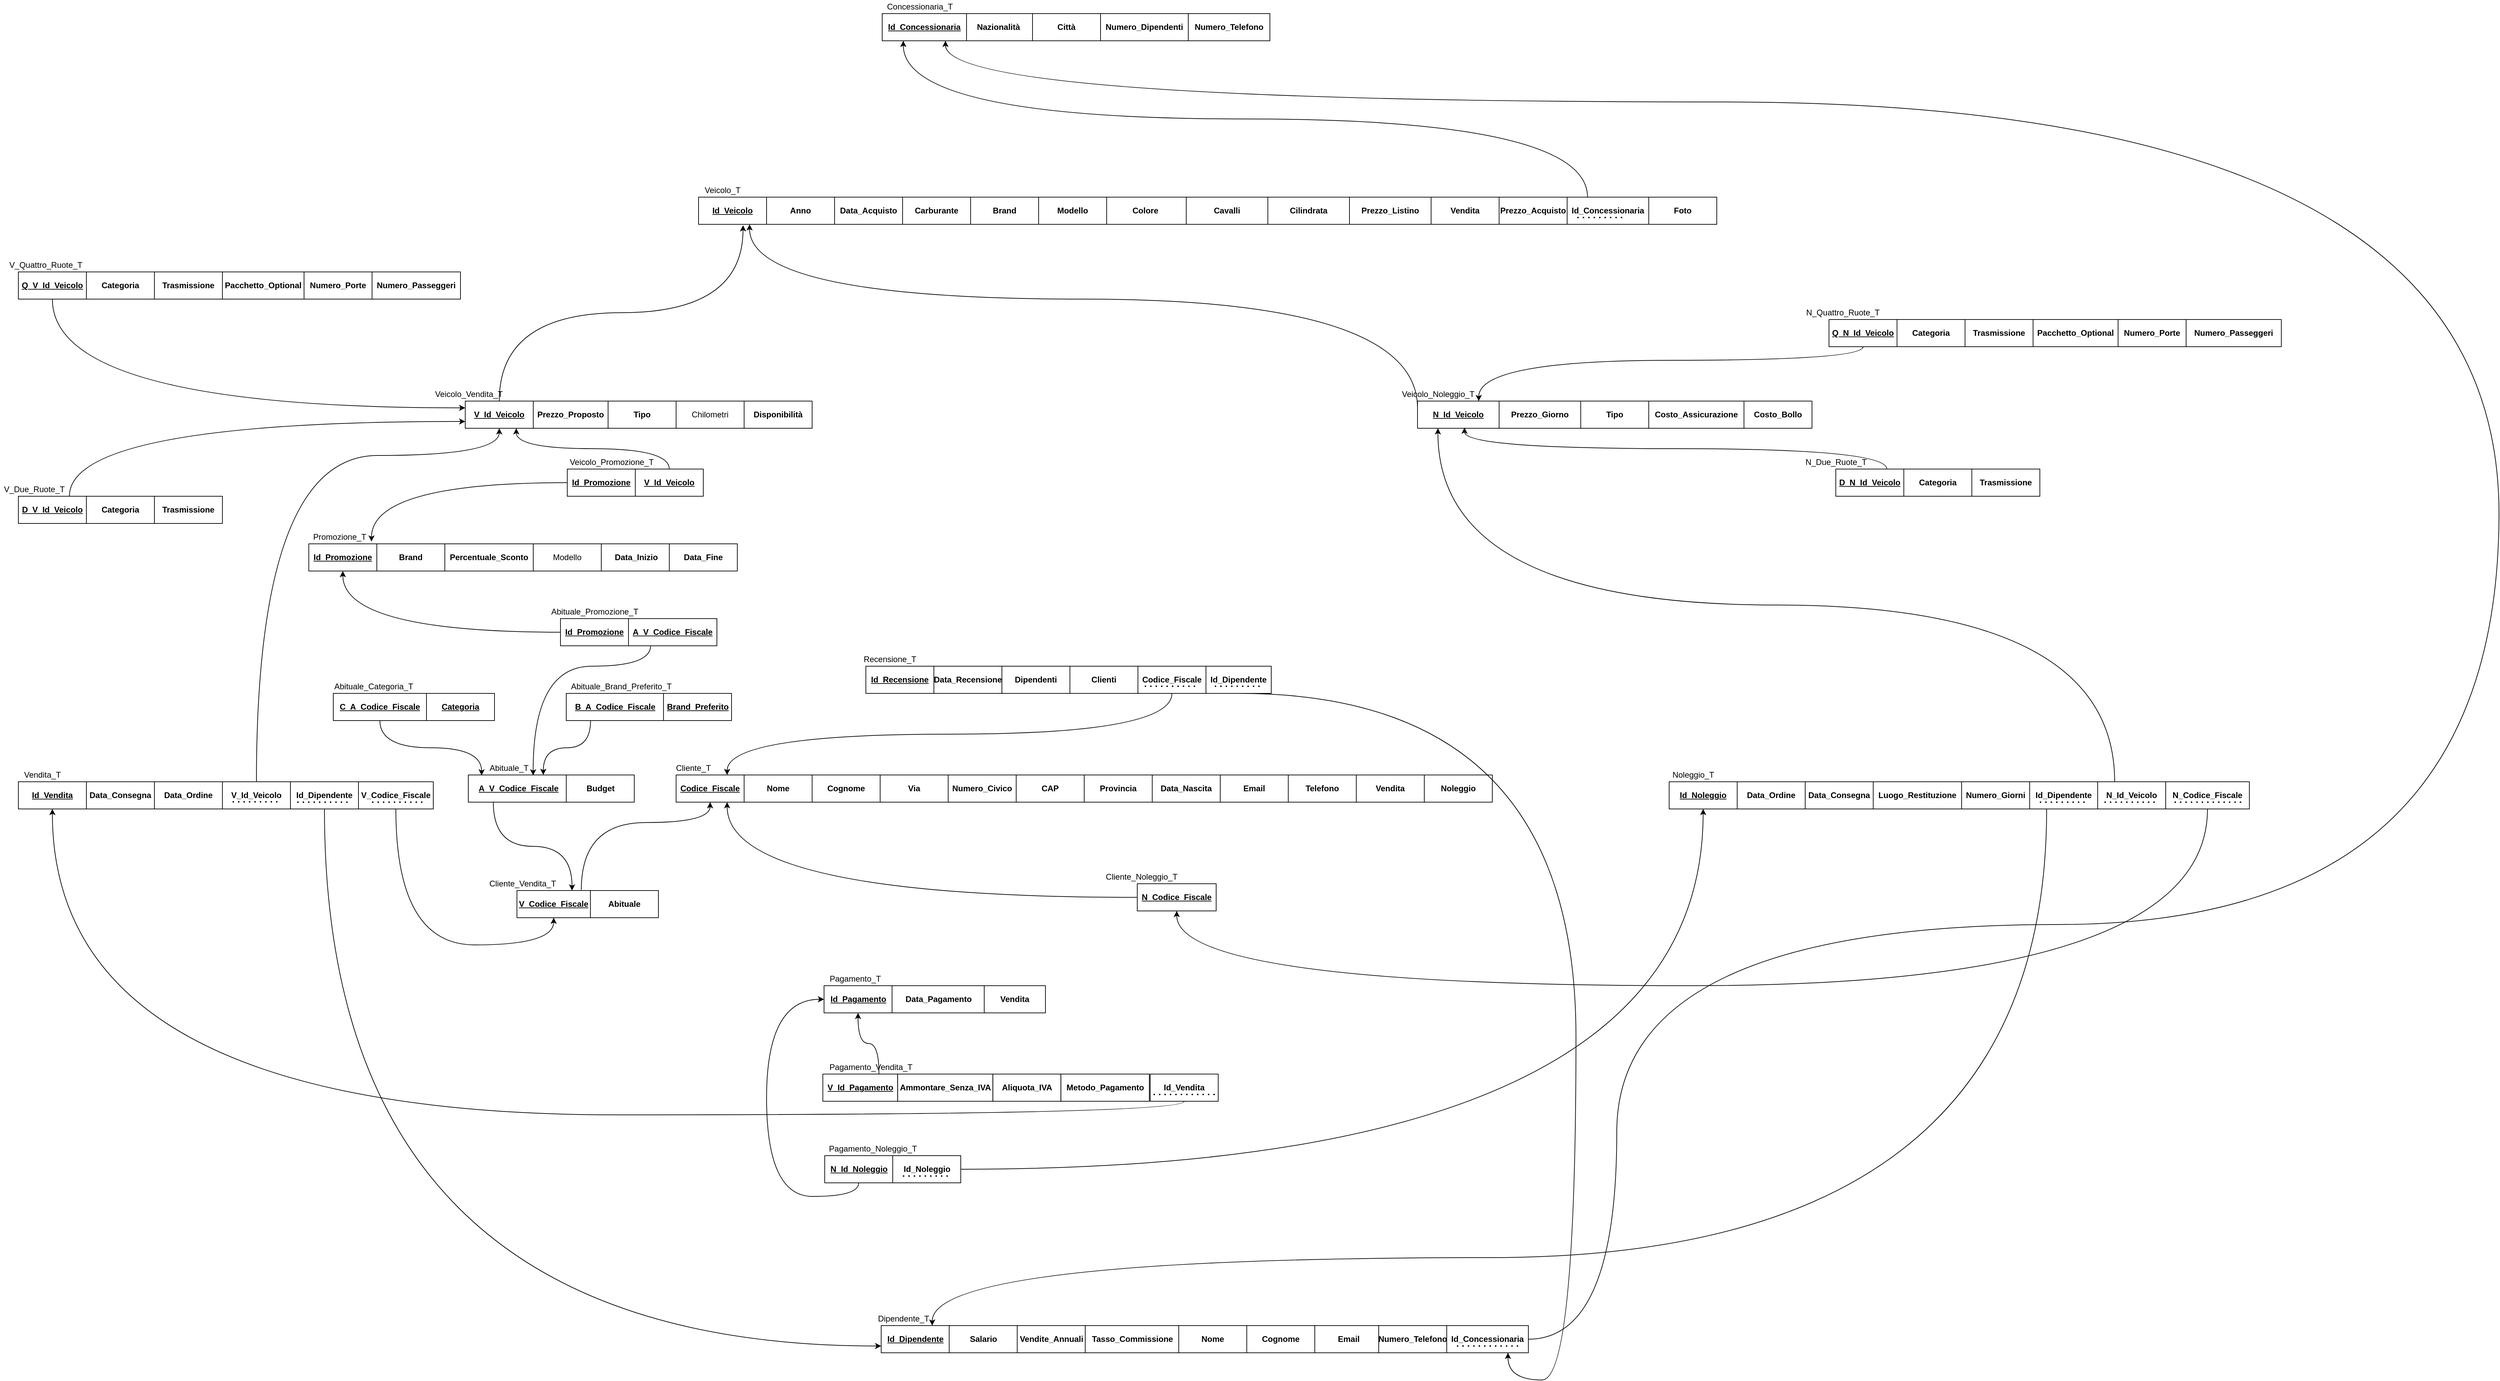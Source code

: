 <mxfile version="16.5.1" type="device"><diagram id="Tmqc__9aLM7T9RwvwDuP" name="Pagina-1"><mxGraphModel dx="9411" dy="6240" grid="1" gridSize="10" guides="1" tooltips="1" connect="1" arrows="1" fold="1" page="1" pageScale="1" pageWidth="4681" pageHeight="3300" math="0" shadow="0"><root><mxCell id="0"/><mxCell id="1" parent="0"/><mxCell id="Zdf712x1cFQbzkQcntb5-1" value="&lt;b&gt;&lt;u&gt;Id_Veicolo&lt;/u&gt;&lt;/b&gt;" style="whiteSpace=wrap;html=1;align=center;" parent="1" vertex="1"><mxGeometry x="-3053" y="-2460" width="100" height="40" as="geometry"/></mxCell><mxCell id="Zdf712x1cFQbzkQcntb5-3" value="&lt;b&gt;Anno&lt;/b&gt;" style="whiteSpace=wrap;html=1;align=center;" parent="1" vertex="1"><mxGeometry x="-2953" y="-2460" width="100" height="40" as="geometry"/></mxCell><mxCell id="Zdf712x1cFQbzkQcntb5-4" value="&lt;b&gt;Data_Acquisto&lt;/b&gt;" style="whiteSpace=wrap;html=1;align=center;" parent="1" vertex="1"><mxGeometry x="-2853" y="-2460" width="100" height="40" as="geometry"/></mxCell><mxCell id="Zdf712x1cFQbzkQcntb5-5" value="&lt;b&gt;Carburante&lt;/b&gt;" style="whiteSpace=wrap;html=1;align=center;" parent="1" vertex="1"><mxGeometry x="-2753" y="-2460" width="100" height="40" as="geometry"/></mxCell><mxCell id="Zdf712x1cFQbzkQcntb5-118" style="edgeStyle=orthogonalEdgeStyle;curved=1;rounded=0;orthogonalLoop=1;jettySize=auto;html=1;exitX=0.5;exitY=0;exitDx=0;exitDy=0;entryX=0.654;entryY=1.035;entryDx=0;entryDy=0;entryPerimeter=0;" parent="1" source="Zdf712x1cFQbzkQcntb5-6" target="Zdf712x1cFQbzkQcntb5-1" edge="1"><mxGeometry relative="1" as="geometry"/></mxCell><mxCell id="Zdf712x1cFQbzkQcntb5-6" value="&lt;b&gt;&lt;u&gt;V_Id_Veicolo&lt;/u&gt;&lt;/b&gt;" style="whiteSpace=wrap;html=1;align=center;" parent="1" vertex="1"><mxGeometry x="-3396" y="-2160" width="100" height="40" as="geometry"/></mxCell><mxCell id="Zdf712x1cFQbzkQcntb5-7" value="Chilometri" style="whiteSpace=wrap;html=1;align=center;" parent="1" vertex="1"><mxGeometry x="-3086" y="-2160" width="100" height="40" as="geometry"/></mxCell><mxCell id="Zdf712x1cFQbzkQcntb5-9" value="&lt;b&gt;Prezzo_Proposto&lt;/b&gt;" style="whiteSpace=wrap;html=1;align=center;" parent="1" vertex="1"><mxGeometry x="-3296" y="-2160" width="110" height="40" as="geometry"/></mxCell><mxCell id="Zdf712x1cFQbzkQcntb5-11" value="Veicolo_T" style="text;html=1;align=center;verticalAlign=middle;resizable=0;points=[];autosize=1;strokeColor=none;fillColor=none;" parent="1" vertex="1"><mxGeometry x="-3053" y="-2480" width="70" height="20" as="geometry"/></mxCell><mxCell id="Zdf712x1cFQbzkQcntb5-15" value="&lt;b&gt;Brand&lt;/b&gt;" style="rounded=0;whiteSpace=wrap;html=1;" parent="1" vertex="1"><mxGeometry x="-2653" y="-2460" width="100" height="40" as="geometry"/></mxCell><mxCell id="Zdf712x1cFQbzkQcntb5-16" value="&lt;b&gt;Colore&lt;/b&gt;" style="rounded=0;whiteSpace=wrap;html=1;" parent="1" vertex="1"><mxGeometry x="-2456" y="-2460" width="120" height="40" as="geometry"/></mxCell><mxCell id="Zdf712x1cFQbzkQcntb5-17" value="&lt;b&gt;Cavalli&lt;/b&gt;" style="rounded=0;whiteSpace=wrap;html=1;" parent="1" vertex="1"><mxGeometry x="-2336" y="-2460" width="120" height="40" as="geometry"/></mxCell><mxCell id="Zdf712x1cFQbzkQcntb5-18" value="&lt;b&gt;Cilindrata&lt;/b&gt;" style="rounded=0;whiteSpace=wrap;html=1;" parent="1" vertex="1"><mxGeometry x="-2216" y="-2460" width="120" height="40" as="geometry"/></mxCell><mxCell id="Zdf712x1cFQbzkQcntb5-19" value="&lt;b&gt;Prezzo_Listino&lt;/b&gt;" style="rounded=0;whiteSpace=wrap;html=1;" parent="1" vertex="1"><mxGeometry x="-2096" y="-2460" width="120" height="40" as="geometry"/></mxCell><mxCell id="Zdf712x1cFQbzkQcntb5-20" value="&lt;b&gt;Vendita&lt;/b&gt;" style="whiteSpace=wrap;html=1;align=center;" parent="1" vertex="1"><mxGeometry x="-1976" y="-2460" width="100" height="40" as="geometry"/></mxCell><mxCell id="Zdf712x1cFQbzkQcntb5-22" value="Veicolo_Vendita_T" style="text;html=1;align=center;verticalAlign=middle;resizable=0;points=[];autosize=1;strokeColor=none;fillColor=none;" parent="1" vertex="1"><mxGeometry x="-3446" y="-2180" width="110" height="20" as="geometry"/></mxCell><mxCell id="Zdf712x1cFQbzkQcntb5-23" value="&lt;b&gt;Tipo&lt;/b&gt;" style="whiteSpace=wrap;html=1;align=center;" parent="1" vertex="1"><mxGeometry x="-3186" y="-2160" width="100" height="40" as="geometry"/></mxCell><mxCell id="Zdf712x1cFQbzkQcntb5-132" style="edgeStyle=orthogonalEdgeStyle;curved=1;rounded=0;orthogonalLoop=1;jettySize=auto;html=1;exitX=0.5;exitY=1;exitDx=0;exitDy=0;entryX=0;entryY=0.25;entryDx=0;entryDy=0;" parent="1" source="Zdf712x1cFQbzkQcntb5-24" target="Zdf712x1cFQbzkQcntb5-6" edge="1"><mxGeometry relative="1" as="geometry"/></mxCell><mxCell id="Zdf712x1cFQbzkQcntb5-24" value="&lt;u&gt;&lt;b&gt;Q_V_Id_Veicolo&lt;/b&gt;&lt;/u&gt;" style="whiteSpace=wrap;html=1;align=center;" parent="1" vertex="1"><mxGeometry x="-4053" y="-2350" width="100" height="40" as="geometry"/></mxCell><mxCell id="Zdf712x1cFQbzkQcntb5-25" value="&lt;b&gt;Categoria&lt;/b&gt;" style="whiteSpace=wrap;html=1;align=center;" parent="1" vertex="1"><mxGeometry x="-3953" y="-2350" width="100" height="40" as="geometry"/></mxCell><mxCell id="Zdf712x1cFQbzkQcntb5-26" value="&lt;b&gt;Trasmissione&lt;/b&gt;" style="whiteSpace=wrap;html=1;align=center;" parent="1" vertex="1"><mxGeometry x="-3853" y="-2350" width="100" height="40" as="geometry"/></mxCell><mxCell id="Zdf712x1cFQbzkQcntb5-27" value="&lt;b&gt;Pacchetto_Optional&lt;/b&gt;" style="whiteSpace=wrap;html=1;align=center;" parent="1" vertex="1"><mxGeometry x="-3753" y="-2350" width="120" height="40" as="geometry"/></mxCell><mxCell id="Zdf712x1cFQbzkQcntb5-28" value="&lt;b&gt;Numero_Porte&lt;/b&gt;" style="whiteSpace=wrap;html=1;align=center;" parent="1" vertex="1"><mxGeometry x="-3633" y="-2350" width="100" height="40" as="geometry"/></mxCell><mxCell id="Zdf712x1cFQbzkQcntb5-29" value="&lt;b&gt;Numero_Passeggeri&lt;/b&gt;" style="whiteSpace=wrap;html=1;align=center;" parent="1" vertex="1"><mxGeometry x="-3533" y="-2350" width="130" height="40" as="geometry"/></mxCell><mxCell id="Zdf712x1cFQbzkQcntb5-30" value="V_Quattro_Ruote_T" style="text;html=1;align=center;verticalAlign=middle;resizable=0;points=[];autosize=1;strokeColor=none;fillColor=none;" parent="1" vertex="1"><mxGeometry x="-4073" y="-2370" width="120" height="20" as="geometry"/></mxCell><mxCell id="Zdf712x1cFQbzkQcntb5-131" style="edgeStyle=orthogonalEdgeStyle;curved=1;rounded=0;orthogonalLoop=1;jettySize=auto;html=1;exitX=0.75;exitY=0;exitDx=0;exitDy=0;entryX=0;entryY=0.75;entryDx=0;entryDy=0;" parent="1" source="Zdf712x1cFQbzkQcntb5-32" target="Zdf712x1cFQbzkQcntb5-6" edge="1"><mxGeometry relative="1" as="geometry"/></mxCell><mxCell id="Zdf712x1cFQbzkQcntb5-32" value="&lt;b&gt;&lt;u&gt;D_V_Id_Veicolo&lt;/u&gt;&lt;/b&gt;" style="whiteSpace=wrap;html=1;align=center;" parent="1" vertex="1"><mxGeometry x="-4053" y="-2020" width="100" height="40" as="geometry"/></mxCell><mxCell id="Zdf712x1cFQbzkQcntb5-33" value="&lt;b&gt;Categoria&lt;/b&gt;" style="whiteSpace=wrap;html=1;align=center;" parent="1" vertex="1"><mxGeometry x="-3953" y="-2020" width="100" height="40" as="geometry"/></mxCell><mxCell id="Zdf712x1cFQbzkQcntb5-34" value="&lt;b&gt;Trasmissione&lt;/b&gt;" style="whiteSpace=wrap;html=1;align=center;" parent="1" vertex="1"><mxGeometry x="-3853" y="-2020" width="100" height="40" as="geometry"/></mxCell><mxCell id="Zdf712x1cFQbzkQcntb5-35" value="V_Due_Ruote_T" style="text;html=1;align=center;verticalAlign=middle;resizable=0;points=[];autosize=1;strokeColor=none;fillColor=none;" parent="1" vertex="1"><mxGeometry x="-4080" y="-2040" width="100" height="20" as="geometry"/></mxCell><mxCell id="Zdf712x1cFQbzkQcntb5-121" style="edgeStyle=orthogonalEdgeStyle;curved=1;rounded=0;orthogonalLoop=1;jettySize=auto;html=1;exitX=0;exitY=0.25;exitDx=0;exitDy=0;entryX=0.75;entryY=1;entryDx=0;entryDy=0;startArrow=none;" parent="1" source="Zdf712x1cFQbzkQcntb5-36" target="Zdf712x1cFQbzkQcntb5-1" edge="1"><mxGeometry relative="1" as="geometry"><Array as="points"><mxPoint x="-1996" y="-2310"/><mxPoint x="-2978" y="-2310"/></Array></mxGeometry></mxCell><mxCell id="Zdf712x1cFQbzkQcntb5-36" value="&lt;b&gt;&lt;u&gt;N_Id_Veicolo&lt;/u&gt;&lt;/b&gt;" style="whiteSpace=wrap;html=1;align=center;" parent="1" vertex="1"><mxGeometry x="-1996" y="-2160" width="120" height="40" as="geometry"/></mxCell><mxCell id="Zdf712x1cFQbzkQcntb5-37" value="&lt;b&gt;Prezzo_Giorno&lt;/b&gt;" style="whiteSpace=wrap;html=1;align=center;" parent="1" vertex="1"><mxGeometry x="-1876" y="-2160" width="120" height="40" as="geometry"/></mxCell><mxCell id="Zdf712x1cFQbzkQcntb5-38" value="&lt;b&gt;Tipo&lt;/b&gt;" style="whiteSpace=wrap;html=1;align=center;" parent="1" vertex="1"><mxGeometry x="-1756" y="-2160" width="100" height="40" as="geometry"/></mxCell><mxCell id="Zdf712x1cFQbzkQcntb5-137" style="edgeStyle=orthogonalEdgeStyle;curved=1;rounded=0;orthogonalLoop=1;jettySize=auto;html=1;entryX=0.75;entryY=0;entryDx=0;entryDy=0;" parent="1" source="Zdf712x1cFQbzkQcntb5-41" target="Zdf712x1cFQbzkQcntb5-36" edge="1"><mxGeometry relative="1" as="geometry"><Array as="points"><mxPoint x="-1341" y="-2220"/><mxPoint x="-1906" y="-2220"/></Array><mxPoint x="-1893" y="-2160" as="targetPoint"/></mxGeometry></mxCell><mxCell id="Zdf712x1cFQbzkQcntb5-41" value="&lt;u&gt;&lt;b&gt;Q_N_Id_Veicolo&lt;/b&gt;&lt;/u&gt;" style="whiteSpace=wrap;html=1;align=center;" parent="1" vertex="1"><mxGeometry x="-1391" y="-2280" width="100" height="40" as="geometry"/></mxCell><mxCell id="Zdf712x1cFQbzkQcntb5-42" value="&lt;b&gt;Categoria&lt;/b&gt;" style="whiteSpace=wrap;html=1;align=center;" parent="1" vertex="1"><mxGeometry x="-1291" y="-2280" width="100" height="40" as="geometry"/></mxCell><mxCell id="Zdf712x1cFQbzkQcntb5-43" value="&lt;b&gt;Trasmissione&lt;/b&gt;" style="whiteSpace=wrap;html=1;align=center;" parent="1" vertex="1"><mxGeometry x="-1191" y="-2280" width="100" height="40" as="geometry"/></mxCell><mxCell id="Zdf712x1cFQbzkQcntb5-44" value="&lt;b&gt;Pacchetto_Optional&lt;/b&gt;" style="whiteSpace=wrap;html=1;align=center;" parent="1" vertex="1"><mxGeometry x="-1091" y="-2280" width="125" height="40" as="geometry"/></mxCell><mxCell id="Zdf712x1cFQbzkQcntb5-45" value="&lt;b&gt;Numero_Porte&lt;/b&gt;" style="whiteSpace=wrap;html=1;align=center;" parent="1" vertex="1"><mxGeometry x="-966" y="-2280" width="100" height="40" as="geometry"/></mxCell><mxCell id="Zdf712x1cFQbzkQcntb5-46" value="&lt;b&gt;Numero_Passeggeri&lt;/b&gt;" style="whiteSpace=wrap;html=1;align=center;" parent="1" vertex="1"><mxGeometry x="-866" y="-2280" width="140" height="40" as="geometry"/></mxCell><mxCell id="Zdf712x1cFQbzkQcntb5-47" value="N_Quattro_Ruote_T" style="text;html=1;align=center;verticalAlign=middle;resizable=0;points=[];autosize=1;strokeColor=none;fillColor=none;" parent="1" vertex="1"><mxGeometry x="-1431" y="-2300" width="120" height="20" as="geometry"/></mxCell><mxCell id="Zdf712x1cFQbzkQcntb5-124" style="edgeStyle=orthogonalEdgeStyle;curved=1;rounded=0;orthogonalLoop=1;jettySize=auto;html=1;exitX=0.75;exitY=0;exitDx=0;exitDy=0;entryX=0.576;entryY=0.975;entryDx=0;entryDy=0;entryPerimeter=0;" parent="1" source="Zdf712x1cFQbzkQcntb5-48" target="Zdf712x1cFQbzkQcntb5-36" edge="1"><mxGeometry relative="1" as="geometry"/></mxCell><mxCell id="Zdf712x1cFQbzkQcntb5-48" value="&lt;b&gt;&lt;u&gt;D_N_Id_Veicolo&lt;/u&gt;&lt;/b&gt;" style="whiteSpace=wrap;html=1;align=center;" parent="1" vertex="1"><mxGeometry x="-1381" y="-2060" width="100" height="40" as="geometry"/></mxCell><mxCell id="Zdf712x1cFQbzkQcntb5-49" value="&lt;b&gt;Categoria&lt;/b&gt;" style="whiteSpace=wrap;html=1;align=center;" parent="1" vertex="1"><mxGeometry x="-1281" y="-2060" width="100" height="40" as="geometry"/></mxCell><mxCell id="Zdf712x1cFQbzkQcntb5-50" value="&lt;b&gt;Trasmissione&lt;/b&gt;" style="whiteSpace=wrap;html=1;align=center;" parent="1" vertex="1"><mxGeometry x="-1181" y="-2060" width="100" height="40" as="geometry"/></mxCell><mxCell id="Zdf712x1cFQbzkQcntb5-51" value="N_Due_Ruote_T" style="text;html=1;align=center;verticalAlign=middle;resizable=0;points=[];autosize=1;strokeColor=none;fillColor=none;" parent="1" vertex="1"><mxGeometry x="-1436" y="-2080" width="110" height="20" as="geometry"/></mxCell><mxCell id="Zdf712x1cFQbzkQcntb5-52" value="&lt;b&gt;&lt;u&gt;Codice_Fiscale&lt;/u&gt;&lt;/b&gt;" style="whiteSpace=wrap;html=1;align=center;" parent="1" vertex="1"><mxGeometry x="-3086" y="-1610" width="100" height="40" as="geometry"/></mxCell><mxCell id="Zdf712x1cFQbzkQcntb5-53" value="&lt;b&gt;Nome&lt;/b&gt;" style="whiteSpace=wrap;html=1;align=center;" parent="1" vertex="1"><mxGeometry x="-2986" y="-1610" width="100" height="40" as="geometry"/></mxCell><mxCell id="Zdf712x1cFQbzkQcntb5-54" value="&lt;b&gt;Cognome&lt;/b&gt;" style="whiteSpace=wrap;html=1;align=center;" parent="1" vertex="1"><mxGeometry x="-2886" y="-1610" width="100" height="40" as="geometry"/></mxCell><mxCell id="Zdf712x1cFQbzkQcntb5-55" value="&lt;b&gt;Via&lt;/b&gt;" style="whiteSpace=wrap;html=1;align=center;" parent="1" vertex="1"><mxGeometry x="-2786" y="-1610" width="100" height="40" as="geometry"/></mxCell><mxCell id="Zdf712x1cFQbzkQcntb5-56" value="&lt;b&gt;Numero_Civico&lt;/b&gt;" style="whiteSpace=wrap;html=1;align=center;" parent="1" vertex="1"><mxGeometry x="-2686" y="-1610" width="100" height="40" as="geometry"/></mxCell><mxCell id="Zdf712x1cFQbzkQcntb5-57" value="&lt;b&gt;CAP&lt;/b&gt;" style="whiteSpace=wrap;html=1;align=center;" parent="1" vertex="1"><mxGeometry x="-2586" y="-1610" width="100" height="40" as="geometry"/></mxCell><mxCell id="Zdf712x1cFQbzkQcntb5-58" value="&lt;b&gt;Provincia&lt;/b&gt;" style="whiteSpace=wrap;html=1;align=center;" parent="1" vertex="1"><mxGeometry x="-2486" y="-1610" width="100" height="40" as="geometry"/></mxCell><mxCell id="Zdf712x1cFQbzkQcntb5-59" value="Cliente_T" style="text;html=1;align=center;verticalAlign=middle;resizable=0;points=[];autosize=1;strokeColor=none;fillColor=none;" parent="1" vertex="1"><mxGeometry x="-3096" y="-1630" width="70" height="20" as="geometry"/></mxCell><mxCell id="Zdf712x1cFQbzkQcntb5-60" value="&lt;b&gt;Data_Nascita&lt;/b&gt;" style="whiteSpace=wrap;html=1;align=center;" parent="1" vertex="1"><mxGeometry x="-2386" y="-1610" width="100" height="40" as="geometry"/></mxCell><mxCell id="Zdf712x1cFQbzkQcntb5-61" value="&lt;b&gt;Email&lt;/b&gt;" style="whiteSpace=wrap;html=1;align=center;" parent="1" vertex="1"><mxGeometry x="-2286" y="-1610" width="100" height="40" as="geometry"/></mxCell><mxCell id="Zdf712x1cFQbzkQcntb5-62" value="&lt;b&gt;Telefono&lt;/b&gt;" style="whiteSpace=wrap;html=1;align=center;" parent="1" vertex="1"><mxGeometry x="-2186" y="-1610" width="100" height="40" as="geometry"/></mxCell><mxCell id="Zdf712x1cFQbzkQcntb5-63" value="&lt;b&gt;Vendita&lt;/b&gt;" style="whiteSpace=wrap;html=1;align=center;" parent="1" vertex="1"><mxGeometry x="-2086" y="-1610" width="100" height="40" as="geometry"/></mxCell><mxCell id="Zdf712x1cFQbzkQcntb5-126" style="edgeStyle=orthogonalEdgeStyle;curved=1;rounded=0;orthogonalLoop=1;jettySize=auto;html=1;exitX=0.25;exitY=1;exitDx=0;exitDy=0;entryX=0.75;entryY=0;entryDx=0;entryDy=0;" parent="1" source="Zdf712x1cFQbzkQcntb5-64" target="IsiSJQpWrlw5ymSNsYO5-3" edge="1"><mxGeometry relative="1" as="geometry"/></mxCell><mxCell id="Zdf712x1cFQbzkQcntb5-64" value="&lt;u&gt;&lt;b&gt;A_V_Codice_Fiscale&lt;/b&gt;&lt;/u&gt;" style="whiteSpace=wrap;html=1;align=center;" parent="1" vertex="1"><mxGeometry x="-3391.5" y="-1610" width="147" height="40" as="geometry"/></mxCell><mxCell id="Zdf712x1cFQbzkQcntb5-65" value="Abituale_T" style="text;html=1;align=center;verticalAlign=middle;resizable=0;points=[];autosize=1;strokeColor=none;fillColor=none;" parent="1" vertex="1"><mxGeometry x="-3367.5" y="-1630" width="70" height="20" as="geometry"/></mxCell><mxCell id="Zdf712x1cFQbzkQcntb5-66" value="&lt;b&gt;Budget&lt;/b&gt;" style="whiteSpace=wrap;html=1;align=center;" parent="1" vertex="1"><mxGeometry x="-3247.5" y="-1610" width="100" height="40" as="geometry"/></mxCell><mxCell id="Zdf712x1cFQbzkQcntb5-128" style="edgeStyle=orthogonalEdgeStyle;curved=1;rounded=0;orthogonalLoop=1;jettySize=auto;html=1;exitX=0.5;exitY=1;exitDx=0;exitDy=0;entryX=0.133;entryY=0.016;entryDx=0;entryDy=0;entryPerimeter=0;" parent="1" source="Zdf712x1cFQbzkQcntb5-68" target="Zdf712x1cFQbzkQcntb5-64" edge="1"><mxGeometry relative="1" as="geometry"/></mxCell><mxCell id="Zdf712x1cFQbzkQcntb5-68" value="&lt;b&gt;&lt;u&gt;C_A_Codice_Fiscale&lt;/u&gt;&lt;/b&gt;" style="whiteSpace=wrap;html=1;align=center;" parent="1" vertex="1"><mxGeometry x="-3590" y="-1730" width="137" height="40" as="geometry"/></mxCell><mxCell id="Zdf712x1cFQbzkQcntb5-69" value="Abituale_Categoria_T" style="text;html=1;align=center;verticalAlign=middle;resizable=0;points=[];autosize=1;strokeColor=none;fillColor=none;" parent="1" vertex="1"><mxGeometry x="-3596" y="-1750" width="130" height="20" as="geometry"/></mxCell><mxCell id="Zdf712x1cFQbzkQcntb5-70" value="&lt;b&gt;&lt;u&gt;Categoria&lt;/u&gt;&lt;/b&gt;" style="whiteSpace=wrap;html=1;align=center;" parent="1" vertex="1"><mxGeometry x="-3453" y="-1730" width="100" height="40" as="geometry"/></mxCell><mxCell id="Zdf712x1cFQbzkQcntb5-129" style="edgeStyle=orthogonalEdgeStyle;curved=1;rounded=0;orthogonalLoop=1;jettySize=auto;html=1;exitX=0.25;exitY=1;exitDx=0;exitDy=0;entryX=0.75;entryY=0;entryDx=0;entryDy=0;" parent="1" source="Zdf712x1cFQbzkQcntb5-71" target="Zdf712x1cFQbzkQcntb5-64" edge="1"><mxGeometry relative="1" as="geometry"/></mxCell><mxCell id="Zdf712x1cFQbzkQcntb5-71" value="&lt;b&gt;&lt;u&gt;B_A_Codice_Fiscale&lt;/u&gt;&lt;/b&gt;" style="whiteSpace=wrap;html=1;align=center;" parent="1" vertex="1"><mxGeometry x="-3247.5" y="-1730" width="143" height="40" as="geometry"/></mxCell><mxCell id="Zdf712x1cFQbzkQcntb5-72" value="Abituale_Brand_Preferito_T" style="text;html=1;align=center;verticalAlign=middle;resizable=0;points=[];autosize=1;strokeColor=none;fillColor=none;" parent="1" vertex="1"><mxGeometry x="-3247.5" y="-1750" width="160" height="20" as="geometry"/></mxCell><mxCell id="Zdf712x1cFQbzkQcntb5-73" value="&lt;b&gt;&lt;u&gt;Brand_Preferito&lt;/u&gt;&lt;/b&gt;" style="whiteSpace=wrap;html=1;align=center;" parent="1" vertex="1"><mxGeometry x="-3104.5" y="-1730" width="100" height="40" as="geometry"/></mxCell><mxCell id="Zdf712x1cFQbzkQcntb5-74" value="&lt;b&gt;&lt;u&gt;Id_Vendita&lt;/u&gt;&lt;/b&gt;" style="whiteSpace=wrap;html=1;align=center;" parent="1" vertex="1"><mxGeometry x="-4053" y="-1600" width="100" height="40" as="geometry"/></mxCell><mxCell id="Zdf712x1cFQbzkQcntb5-75" value="Vendita_T" style="text;html=1;align=center;verticalAlign=middle;resizable=0;points=[];autosize=1;strokeColor=none;fillColor=none;" parent="1" vertex="1"><mxGeometry x="-4053" y="-1620" width="70" height="20" as="geometry"/></mxCell><mxCell id="Zdf712x1cFQbzkQcntb5-76" value="&lt;b&gt;Data_Consegna&lt;/b&gt;" style="whiteSpace=wrap;html=1;align=center;" parent="1" vertex="1"><mxGeometry x="-3953" y="-1600" width="100" height="40" as="geometry"/></mxCell><mxCell id="Zdf712x1cFQbzkQcntb5-77" value="&lt;b&gt;Data_Ordine&lt;/b&gt;" style="whiteSpace=wrap;html=1;align=center;" parent="1" vertex="1"><mxGeometry x="-3853" y="-1600" width="100" height="40" as="geometry"/></mxCell><mxCell id="Zdf712x1cFQbzkQcntb5-80" value="&lt;b&gt;&lt;u&gt;Id_Noleggio&lt;/u&gt;&lt;/b&gt;" style="whiteSpace=wrap;html=1;align=center;" parent="1" vertex="1"><mxGeometry x="-1626" y="-1600" width="100" height="40" as="geometry"/></mxCell><mxCell id="Zdf712x1cFQbzkQcntb5-81" value="Noleggio_T" style="text;html=1;align=center;verticalAlign=middle;resizable=0;points=[];autosize=1;strokeColor=none;fillColor=none;" parent="1" vertex="1"><mxGeometry x="-1631" y="-1620" width="80" height="20" as="geometry"/></mxCell><mxCell id="Zdf712x1cFQbzkQcntb5-82" value="&lt;b&gt;Data_Consegna&lt;/b&gt;" style="whiteSpace=wrap;html=1;align=center;" parent="1" vertex="1"><mxGeometry x="-1426" y="-1600" width="100" height="40" as="geometry"/></mxCell><mxCell id="Zdf712x1cFQbzkQcntb5-83" value="&lt;b&gt;Data_Ordine&lt;/b&gt;" style="whiteSpace=wrap;html=1;align=center;" parent="1" vertex="1"><mxGeometry x="-1526" y="-1600" width="100" height="40" as="geometry"/></mxCell><mxCell id="Zdf712x1cFQbzkQcntb5-85" value="&lt;b&gt;Numero_Giorni&lt;/b&gt;" style="whiteSpace=wrap;html=1;align=center;" parent="1" vertex="1"><mxGeometry x="-1196" y="-1600" width="100" height="40" as="geometry"/></mxCell><mxCell id="IsiSJQpWrlw5ymSNsYO5-17" style="edgeStyle=orthogonalEdgeStyle;rounded=0;orthogonalLoop=1;jettySize=auto;html=1;exitX=0.5;exitY=1;exitDx=0;exitDy=0;entryX=0.75;entryY=0;entryDx=0;entryDy=0;startArrow=classic;startFill=1;endArrow=none;endFill=0;curved=1;" parent="1" source="Zdf712x1cFQbzkQcntb5-87" target="IsiSJQpWrlw5ymSNsYO5-8" edge="1"><mxGeometry relative="1" as="geometry"/></mxCell><mxCell id="Zdf712x1cFQbzkQcntb5-87" value="&lt;u&gt;&lt;b&gt;Id_Pagamento&lt;/b&gt;&lt;/u&gt;" style="whiteSpace=wrap;html=1;align=center;" parent="1" vertex="1"><mxGeometry x="-2868.5" y="-1300" width="100" height="40" as="geometry"/></mxCell><mxCell id="Zdf712x1cFQbzkQcntb5-88" value="Pagamento_T" style="text;html=1;align=center;verticalAlign=middle;resizable=0;points=[];autosize=1;strokeColor=none;fillColor=none;" parent="1" vertex="1"><mxGeometry x="-2868.5" y="-1320" width="90" height="20" as="geometry"/></mxCell><mxCell id="Zdf712x1cFQbzkQcntb5-89" value="&lt;b&gt;Data_Pagamento&lt;/b&gt;" style="whiteSpace=wrap;html=1;align=center;" parent="1" vertex="1"><mxGeometry x="-2768.5" y="-1300" width="135.5" height="40" as="geometry"/></mxCell><mxCell id="Zdf712x1cFQbzkQcntb5-90" value="&lt;b&gt;Vendita&lt;/b&gt;" style="whiteSpace=wrap;html=1;align=center;" parent="1" vertex="1"><mxGeometry x="-2633" y="-1300" width="90" height="40" as="geometry"/></mxCell><mxCell id="Zdf712x1cFQbzkQcntb5-93" value="&lt;b&gt;&lt;u&gt;Id_Dipendente&lt;/u&gt;&lt;/b&gt;" style="whiteSpace=wrap;html=1;align=center;" parent="1" vertex="1"><mxGeometry x="-2784.5" y="-800" width="100" height="40" as="geometry"/></mxCell><mxCell id="Zdf712x1cFQbzkQcntb5-95" value="Dipendente_T" style="text;html=1;align=center;verticalAlign=middle;resizable=0;points=[];autosize=1;strokeColor=none;fillColor=none;" parent="1" vertex="1"><mxGeometry x="-2797" y="-820" width="90" height="20" as="geometry"/></mxCell><mxCell id="Zdf712x1cFQbzkQcntb5-96" value="&lt;b&gt;Salario&lt;/b&gt;" style="whiteSpace=wrap;html=1;align=center;" parent="1" vertex="1"><mxGeometry x="-2684.5" y="-800" width="100" height="40" as="geometry"/></mxCell><mxCell id="Zdf712x1cFQbzkQcntb5-97" value="&lt;b&gt;Vendite_Annuali&lt;/b&gt;" style="whiteSpace=wrap;html=1;align=center;" parent="1" vertex="1"><mxGeometry x="-2584.5" y="-800" width="100" height="40" as="geometry"/></mxCell><mxCell id="Zdf712x1cFQbzkQcntb5-98" value="&lt;b&gt;Tasso_Commissione&lt;/b&gt;" style="whiteSpace=wrap;html=1;align=center;" parent="1" vertex="1"><mxGeometry x="-2484.5" y="-800" width="137.5" height="40" as="geometry"/></mxCell><mxCell id="Zdf712x1cFQbzkQcntb5-100" value="&lt;b&gt;Nazionalità&lt;/b&gt;" style="whiteSpace=wrap;html=1;align=center;" parent="1" vertex="1"><mxGeometry x="-2662" y="-2730" width="100" height="40" as="geometry"/></mxCell><mxCell id="Zdf712x1cFQbzkQcntb5-101" value="&lt;b&gt;Città&lt;/b&gt;" style="whiteSpace=wrap;html=1;align=center;" parent="1" vertex="1"><mxGeometry x="-2562" y="-2730" width="100" height="40" as="geometry"/></mxCell><mxCell id="Zdf712x1cFQbzkQcntb5-102" value="Concessionaria_T" style="text;html=1;align=center;verticalAlign=middle;resizable=0;points=[];autosize=1;strokeColor=none;fillColor=none;" parent="1" vertex="1"><mxGeometry x="-2783" y="-2750" width="110" height="20" as="geometry"/></mxCell><mxCell id="Zdf712x1cFQbzkQcntb5-103" value="&lt;b&gt;&lt;font style=&quot;font-size: 12px&quot;&gt;Numero_Dipendenti&lt;/font&gt;&lt;/b&gt;" style="whiteSpace=wrap;html=1;align=center;" parent="1" vertex="1"><mxGeometry x="-2462" y="-2730" width="129" height="40" as="geometry"/></mxCell><mxCell id="Zdf712x1cFQbzkQcntb5-105" value="&lt;b&gt;Costo_Assicurazione&lt;/b&gt;" style="whiteSpace=wrap;html=1;align=center;" parent="1" vertex="1"><mxGeometry x="-1656" y="-2160" width="140" height="40" as="geometry"/></mxCell><mxCell id="Zdf712x1cFQbzkQcntb5-106" value="&lt;b&gt;Costo_Bollo&lt;/b&gt;" style="whiteSpace=wrap;html=1;align=center;" parent="1" vertex="1"><mxGeometry x="-1516" y="-2160" width="100" height="40" as="geometry"/></mxCell><mxCell id="Zdf712x1cFQbzkQcntb5-136" style="edgeStyle=orthogonalEdgeStyle;curved=1;rounded=0;orthogonalLoop=1;jettySize=auto;html=1;entryX=0.5;entryY=1;entryDx=0;entryDy=0;exitX=0.5;exitY=0;exitDx=0;exitDy=0;" parent="1" source="Zdf712x1cFQbzkQcntb5-130" target="Zdf712x1cFQbzkQcntb5-6" edge="1"><mxGeometry relative="1" as="geometry"><Array as="points"><mxPoint x="-3703" y="-2080"/><mxPoint x="-3346" y="-2080"/></Array><mxPoint x="-3703" y="-1660" as="sourcePoint"/></mxGeometry></mxCell><mxCell id="Zdf712x1cFQbzkQcntb5-130" value="&lt;b&gt;V_Id_Veicolo&lt;/b&gt;" style="whiteSpace=wrap;html=1;align=center;" parent="1" vertex="1"><mxGeometry x="-3753" y="-1600" width="100" height="40" as="geometry"/></mxCell><mxCell id="Zdf712x1cFQbzkQcntb5-135" value="" style="endArrow=none;dashed=1;html=1;dashPattern=1 3;strokeWidth=2;rounded=0;curved=1;" parent="1" edge="1"><mxGeometry width="50" height="50" relative="1" as="geometry"><mxPoint x="-3738" y="-1570.5" as="sourcePoint"/><mxPoint x="-3668" y="-1570.5" as="targetPoint"/></mxGeometry></mxCell><mxCell id="Zdf712x1cFQbzkQcntb5-39" value="Veicolo_Noleggio_T" style="text;html=1;align=center;verticalAlign=middle;resizable=0;points=[];autosize=1;strokeColor=none;fillColor=none;" parent="1" vertex="1"><mxGeometry x="-2026" y="-2180" width="120" height="20" as="geometry"/></mxCell><mxCell id="Zdf712x1cFQbzkQcntb5-154" style="edgeStyle=orthogonalEdgeStyle;curved=1;rounded=0;orthogonalLoop=1;jettySize=auto;html=1;exitX=0.5;exitY=1;exitDx=0;exitDy=0;" parent="1" source="Zdf712x1cFQbzkQcntb5-151" target="Zdf712x1cFQbzkQcntb5-74" edge="1"><mxGeometry relative="1" as="geometry"/></mxCell><mxCell id="Zdf712x1cFQbzkQcntb5-151" value="&lt;b&gt;Id_Vendita&lt;/b&gt;" style="whiteSpace=wrap;html=1;align=center;" parent="1" vertex="1"><mxGeometry x="-2389" y="-1170" width="100" height="40" as="geometry"/></mxCell><mxCell id="Zdf712x1cFQbzkQcntb5-153" style="edgeStyle=orthogonalEdgeStyle;curved=1;rounded=0;orthogonalLoop=1;jettySize=auto;html=1;exitX=1;exitY=0.5;exitDx=0;exitDy=0;entryX=0.5;entryY=1;entryDx=0;entryDy=0;" parent="1" source="Zdf712x1cFQbzkQcntb5-152" target="Zdf712x1cFQbzkQcntb5-80" edge="1"><mxGeometry relative="1" as="geometry"/></mxCell><mxCell id="Zdf712x1cFQbzkQcntb5-152" value="&lt;b&gt;Id_Noleggio&lt;/b&gt;" style="whiteSpace=wrap;html=1;align=center;" parent="1" vertex="1"><mxGeometry x="-2767.5" y="-1050" width="100" height="40" as="geometry"/></mxCell><mxCell id="Zdf712x1cFQbzkQcntb5-155" value="" style="endArrow=none;dashed=1;html=1;dashPattern=1 3;strokeWidth=2;rounded=0;curved=1;" parent="1" edge="1"><mxGeometry width="50" height="50" relative="1" as="geometry"><mxPoint x="-2384" y="-1140" as="sourcePoint"/><mxPoint x="-2294" y="-1140" as="targetPoint"/></mxGeometry></mxCell><mxCell id="Zdf712x1cFQbzkQcntb5-156" value="" style="endArrow=none;dashed=1;html=1;dashPattern=1 3;strokeWidth=2;rounded=0;curved=1;" parent="1" edge="1"><mxGeometry width="50" height="50" relative="1" as="geometry"><mxPoint x="-2752.5" y="-1020" as="sourcePoint"/><mxPoint x="-2682.5" y="-1020" as="targetPoint"/></mxGeometry></mxCell><mxCell id="Zdf712x1cFQbzkQcntb5-159" style="edgeStyle=orthogonalEdgeStyle;curved=1;rounded=0;orthogonalLoop=1;jettySize=auto;html=1;exitX=0.5;exitY=1;exitDx=0;exitDy=0;entryX=0;entryY=0.75;entryDx=0;entryDy=0;" parent="1" source="Zdf712x1cFQbzkQcntb5-157" target="Zdf712x1cFQbzkQcntb5-93" edge="1"><mxGeometry relative="1" as="geometry"/></mxCell><mxCell id="Zdf712x1cFQbzkQcntb5-157" value="&lt;b&gt;Id_Dipendente&lt;/b&gt;" style="whiteSpace=wrap;html=1;align=center;" parent="1" vertex="1"><mxGeometry x="-3653" y="-1600" width="100" height="40" as="geometry"/></mxCell><mxCell id="Zdf712x1cFQbzkQcntb5-160" style="edgeStyle=orthogonalEdgeStyle;curved=1;rounded=0;orthogonalLoop=1;jettySize=auto;html=1;exitX=0.25;exitY=1;exitDx=0;exitDy=0;entryX=0.75;entryY=0;entryDx=0;entryDy=0;" parent="1" source="Zdf712x1cFQbzkQcntb5-158" target="Zdf712x1cFQbzkQcntb5-93" edge="1"><mxGeometry relative="1" as="geometry"><Array as="points"><mxPoint x="-1071" y="-900"/><mxPoint x="-2709" y="-900"/></Array></mxGeometry></mxCell><mxCell id="Zdf712x1cFQbzkQcntb5-158" value="&lt;b&gt;Id_Dipendente&lt;/b&gt;" style="whiteSpace=wrap;html=1;align=center;" parent="1" vertex="1"><mxGeometry x="-1096" y="-1600" width="100" height="40" as="geometry"/></mxCell><mxCell id="Zdf712x1cFQbzkQcntb5-161" value="" style="endArrow=none;dashed=1;html=1;dashPattern=1 3;strokeWidth=2;rounded=0;" parent="1" edge="1"><mxGeometry width="50" height="50" relative="1" as="geometry"><mxPoint x="-3643" y="-1570" as="sourcePoint"/><mxPoint x="-3563" y="-1570" as="targetPoint"/></mxGeometry></mxCell><mxCell id="Zdf712x1cFQbzkQcntb5-162" value="" style="endArrow=none;dashed=1;html=1;dashPattern=1 3;strokeWidth=2;rounded=0;curved=1;" parent="1" edge="1"><mxGeometry width="50" height="50" relative="1" as="geometry"><mxPoint x="-1081" y="-1570" as="sourcePoint"/><mxPoint x="-1011" y="-1570" as="targetPoint"/></mxGeometry></mxCell><mxCell id="Zdf712x1cFQbzkQcntb5-165" style="edgeStyle=orthogonalEdgeStyle;curved=1;rounded=0;orthogonalLoop=1;jettySize=auto;html=1;exitX=0.25;exitY=0;exitDx=0;exitDy=0;entryX=0.25;entryY=1;entryDx=0;entryDy=0;" parent="1" source="Zdf712x1cFQbzkQcntb5-163" target="Zdf712x1cFQbzkQcntb5-36" edge="1"><mxGeometry relative="1" as="geometry"><mxPoint x="-1866" y="-1926" as="targetPoint"/></mxGeometry></mxCell><mxCell id="Zdf712x1cFQbzkQcntb5-163" value="&lt;b&gt;N_Id_Veicolo&lt;/b&gt;" style="whiteSpace=wrap;html=1;align=center;" parent="1" vertex="1"><mxGeometry x="-996" y="-1600" width="100" height="40" as="geometry"/></mxCell><mxCell id="Zdf712x1cFQbzkQcntb5-164" value="" style="endArrow=none;dashed=1;html=1;dashPattern=1 3;strokeWidth=2;rounded=0;curved=1;" parent="1" edge="1"><mxGeometry width="50" height="50" relative="1" as="geometry"><mxPoint x="-986" y="-1570" as="sourcePoint"/><mxPoint x="-906" y="-1570" as="targetPoint"/></mxGeometry></mxCell><mxCell id="kCNHIkOyLRnNgOrNwA1h-1" value="&lt;font style=&quot;font-size: 12px&quot;&gt;&lt;b&gt;Prezzo_Acquisto&lt;/b&gt;&lt;/font&gt;" style="whiteSpace=wrap;html=1;align=center;fontSize=10;" parent="1" vertex="1"><mxGeometry x="-1876" y="-2460" width="100" height="40" as="geometry"/></mxCell><mxCell id="TKOY04dZmYqrDJgP0GO8-2" value="&lt;b&gt;&lt;u&gt;Id_Concessionaria&lt;/u&gt;&lt;/b&gt;" style="whiteSpace=wrap;html=1;align=center;" parent="1" vertex="1"><mxGeometry x="-2783" y="-2730" width="124" height="40" as="geometry"/></mxCell><mxCell id="TKOY04dZmYqrDJgP0GO8-8" style="edgeStyle=orthogonalEdgeStyle;curved=1;rounded=0;orthogonalLoop=1;jettySize=auto;html=1;exitX=0.25;exitY=0;exitDx=0;exitDy=0;entryX=0.25;entryY=1;entryDx=0;entryDy=0;" parent="1" source="TKOY04dZmYqrDJgP0GO8-3" target="TKOY04dZmYqrDJgP0GO8-2" edge="1"><mxGeometry relative="1" as="geometry"/></mxCell><mxCell id="TKOY04dZmYqrDJgP0GO8-3" value="&lt;b&gt;Id_Concessionaria&lt;/b&gt;" style="whiteSpace=wrap;html=1;align=center;" parent="1" vertex="1"><mxGeometry x="-1776" y="-2460" width="120" height="40" as="geometry"/></mxCell><mxCell id="TKOY04dZmYqrDJgP0GO8-4" value="" style="endArrow=none;dashed=1;html=1;dashPattern=1 3;strokeWidth=2;rounded=0;" parent="1" edge="1"><mxGeometry width="50" height="50" relative="1" as="geometry"><mxPoint x="-1761" y="-2430" as="sourcePoint"/><mxPoint x="-1691" y="-2430" as="targetPoint"/></mxGeometry></mxCell><mxCell id="TKOY04dZmYqrDJgP0GO8-7" style="edgeStyle=orthogonalEdgeStyle;rounded=0;orthogonalLoop=1;jettySize=auto;html=1;curved=1;entryX=0.75;entryY=1;entryDx=0;entryDy=0;" parent="1" source="TKOY04dZmYqrDJgP0GO8-5" target="TKOY04dZmYqrDJgP0GO8-2" edge="1"><mxGeometry relative="1" as="geometry"><mxPoint x="-2658" y="-2430" as="targetPoint"/><Array as="points"><mxPoint x="-1703" y="-780"/><mxPoint x="-1703" y="-1390"/><mxPoint x="-406" y="-1390"/><mxPoint x="-406" y="-2600"/><mxPoint x="-2690" y="-2600"/></Array></mxGeometry></mxCell><mxCell id="TKOY04dZmYqrDJgP0GO8-5" value="&lt;b&gt;Id_Concessionaria&lt;/b&gt;" style="whiteSpace=wrap;html=1;align=center;" parent="1" vertex="1"><mxGeometry x="-1953" y="-800" width="120" height="40" as="geometry"/></mxCell><mxCell id="TKOY04dZmYqrDJgP0GO8-6" value="" style="endArrow=none;dashed=1;html=1;dashPattern=1 3;strokeWidth=2;rounded=0;" parent="1" edge="1"><mxGeometry width="50" height="50" relative="1" as="geometry"><mxPoint x="-2320" y="-770" as="sourcePoint"/><mxPoint x="-2250" y="-770" as="targetPoint"/><Array as="points"><mxPoint x="-2250" y="-770"/></Array></mxGeometry></mxCell><mxCell id="Tb4or6s6ffmBbXi_DjhH-1" value="&lt;b&gt;Numero_Telefono&lt;/b&gt;" style="whiteSpace=wrap;html=1;align=center;" parent="1" vertex="1"><mxGeometry x="-2333" y="-2730" width="120" height="40" as="geometry"/></mxCell><mxCell id="Tb4or6s6ffmBbXi_DjhH-4" value="&lt;b&gt;Luogo_Restituzione&lt;/b&gt;" style="whiteSpace=wrap;html=1;align=center;" parent="1" vertex="1"><mxGeometry x="-1326" y="-1600" width="130" height="40" as="geometry"/></mxCell><mxCell id="Tb4or6s6ffmBbXi_DjhH-5" value="&lt;b&gt;Foto&lt;/b&gt;" style="whiteSpace=wrap;html=1;align=center;" parent="1" vertex="1"><mxGeometry x="-1656" y="-2460" width="100" height="40" as="geometry"/></mxCell><mxCell id="Tb4or6s6ffmBbXi_DjhH-6" value="&lt;b&gt;&lt;u&gt;Id_Promozione&lt;/u&gt;&lt;/b&gt;" style="whiteSpace=wrap;html=1;align=center;" parent="1" vertex="1"><mxGeometry x="-3626" y="-1950" width="100" height="40" as="geometry"/></mxCell><mxCell id="Tb4or6s6ffmBbXi_DjhH-7" value="&lt;b&gt;Brand&lt;/b&gt;" style="whiteSpace=wrap;html=1;align=center;" parent="1" vertex="1"><mxGeometry x="-3526" y="-1950" width="100" height="40" as="geometry"/></mxCell><mxCell id="Tb4or6s6ffmBbXi_DjhH-9" value="&lt;b&gt;Percentuale_Sconto&lt;/b&gt;" style="whiteSpace=wrap;html=1;align=center;" parent="1" vertex="1"><mxGeometry x="-3426" y="-1950" width="130" height="40" as="geometry"/></mxCell><mxCell id="Tb4or6s6ffmBbXi_DjhH-10" value="Modello" style="whiteSpace=wrap;html=1;align=center;" parent="1" vertex="1"><mxGeometry x="-3296" y="-1950" width="100" height="40" as="geometry"/></mxCell><mxCell id="Tb4or6s6ffmBbXi_DjhH-14" style="edgeStyle=orthogonalEdgeStyle;rounded=0;orthogonalLoop=1;jettySize=auto;html=1;exitX=0;exitY=0.5;exitDx=0;exitDy=0;curved=1;" parent="1" source="Tb4or6s6ffmBbXi_DjhH-12" target="Tb4or6s6ffmBbXi_DjhH-6" edge="1"><mxGeometry relative="1" as="geometry"/></mxCell><mxCell id="Tb4or6s6ffmBbXi_DjhH-12" value="&lt;b&gt;&lt;u&gt;Id_Promozione&lt;/u&gt;&lt;/b&gt;" style="whiteSpace=wrap;html=1;align=center;" parent="1" vertex="1"><mxGeometry x="-3256" y="-1840" width="100" height="40" as="geometry"/></mxCell><mxCell id="Tb4or6s6ffmBbXi_DjhH-15" style="rounded=0;orthogonalLoop=1;jettySize=auto;html=1;exitX=0.25;exitY=1;exitDx=0;exitDy=0;entryX=1.019;entryY=1.032;entryDx=0;entryDy=0;entryPerimeter=0;edgeStyle=orthogonalEdgeStyle;curved=1;" parent="1" source="Tb4or6s6ffmBbXi_DjhH-13" target="Zdf712x1cFQbzkQcntb5-65" edge="1"><mxGeometry relative="1" as="geometry"><Array as="points"><mxPoint x="-3124" y="-1770"/><mxPoint x="-3296" y="-1770"/></Array></mxGeometry></mxCell><mxCell id="Tb4or6s6ffmBbXi_DjhH-13" value="&lt;u&gt;&lt;b&gt;A_V_Codice_Fiscale&lt;/b&gt;&lt;/u&gt;" style="whiteSpace=wrap;html=1;align=center;" parent="1" vertex="1"><mxGeometry x="-3156" y="-1840" width="130" height="40" as="geometry"/></mxCell><mxCell id="Tb4or6s6ffmBbXi_DjhH-16" value="Promozione_T" style="text;html=1;align=center;verticalAlign=middle;resizable=0;points=[];autosize=1;strokeColor=none;fillColor=none;" parent="1" vertex="1"><mxGeometry x="-3626" y="-1970" width="90" height="20" as="geometry"/></mxCell><mxCell id="Tb4or6s6ffmBbXi_DjhH-19" style="edgeStyle=orthogonalEdgeStyle;curved=1;rounded=0;orthogonalLoop=1;jettySize=auto;html=1;entryX=1.024;entryY=0.833;entryDx=0;entryDy=0;entryPerimeter=0;" parent="1" source="Tb4or6s6ffmBbXi_DjhH-17" target="Tb4or6s6ffmBbXi_DjhH-16" edge="1"><mxGeometry relative="1" as="geometry"/></mxCell><mxCell id="Tb4or6s6ffmBbXi_DjhH-17" value="&lt;b&gt;&lt;u&gt;Id_Promozione&lt;/u&gt;&lt;/b&gt;" style="whiteSpace=wrap;html=1;align=center;" parent="1" vertex="1"><mxGeometry x="-3246" y="-2060" width="100" height="40" as="geometry"/></mxCell><mxCell id="Tb4or6s6ffmBbXi_DjhH-20" style="edgeStyle=orthogonalEdgeStyle;curved=1;rounded=0;orthogonalLoop=1;jettySize=auto;html=1;entryX=0.75;entryY=1;entryDx=0;entryDy=0;" parent="1" source="Tb4or6s6ffmBbXi_DjhH-18" target="Zdf712x1cFQbzkQcntb5-6" edge="1"><mxGeometry relative="1" as="geometry"><Array as="points"><mxPoint x="-3096" y="-2090"/><mxPoint x="-3321" y="-2090"/></Array></mxGeometry></mxCell><mxCell id="Tb4or6s6ffmBbXi_DjhH-18" value="&lt;b&gt;&lt;u&gt;V_Id_Veicolo&lt;/u&gt;&lt;/b&gt;" style="whiteSpace=wrap;html=1;align=center;" parent="1" vertex="1"><mxGeometry x="-3146" y="-2060" width="100" height="40" as="geometry"/></mxCell><mxCell id="Tb4or6s6ffmBbXi_DjhH-21" value="Veicolo_Promozione_T" style="text;html=1;align=center;verticalAlign=middle;resizable=0;points=[];autosize=1;strokeColor=none;fillColor=none;" parent="1" vertex="1"><mxGeometry x="-3251" y="-2080" width="140" height="20" as="geometry"/></mxCell><mxCell id="Tb4or6s6ffmBbXi_DjhH-22" value="Abituale_Promozione_T" style="text;html=1;align=center;verticalAlign=middle;resizable=0;points=[];autosize=1;strokeColor=none;fillColor=none;" parent="1" vertex="1"><mxGeometry x="-3276" y="-1860" width="140" height="20" as="geometry"/></mxCell><mxCell id="bFMocHIzXDeoBHbSpxJq-1" value="&lt;b&gt;Data_Inizio&lt;/b&gt;" style="whiteSpace=wrap;html=1;align=center;" parent="1" vertex="1"><mxGeometry x="-3196" y="-1950" width="103" height="40" as="geometry"/></mxCell><mxCell id="bFMocHIzXDeoBHbSpxJq-2" value="&lt;b&gt;Data_Fine&lt;/b&gt;" style="whiteSpace=wrap;html=1;align=center;" parent="1" vertex="1"><mxGeometry x="-3096" y="-1950" width="100" height="40" as="geometry"/></mxCell><mxCell id="bFMocHIzXDeoBHbSpxJq-4" value="&lt;b&gt;Modello&lt;/b&gt;" style="whiteSpace=wrap;html=1;align=center;" parent="1" vertex="1"><mxGeometry x="-2553" y="-2460" width="100" height="40" as="geometry"/></mxCell><mxCell id="IsiSJQpWrlw5ymSNsYO5-2" value="&lt;b&gt;Noleggio&lt;/b&gt;" style="whiteSpace=wrap;html=1;align=center;" parent="1" vertex="1"><mxGeometry x="-1986" y="-1610" width="100" height="40" as="geometry"/></mxCell><mxCell id="IsiSJQpWrlw5ymSNsYO5-19" style="edgeStyle=orthogonalEdgeStyle;rounded=0;orthogonalLoop=1;jettySize=auto;html=1;entryX=0.5;entryY=1;entryDx=0;entryDy=0;startArrow=none;startFill=0;endArrow=classic;endFill=1;curved=1;exitX=0.876;exitY=-0.022;exitDx=0;exitDy=0;exitPerimeter=0;" parent="1" source="IsiSJQpWrlw5ymSNsYO5-3" target="Zdf712x1cFQbzkQcntb5-52" edge="1"><mxGeometry relative="1" as="geometry"><mxPoint x="-3233" y="-1443" as="sourcePoint"/><Array as="points"><mxPoint x="-3225" y="-1540"/><mxPoint x="-3036" y="-1540"/></Array></mxGeometry></mxCell><mxCell id="IsiSJQpWrlw5ymSNsYO5-3" value="&lt;b&gt;&lt;u&gt;V_Codice_Fiscale&lt;/u&gt;&lt;/b&gt;" style="whiteSpace=wrap;html=1;align=center;" parent="1" vertex="1"><mxGeometry x="-3320" y="-1440" width="108" height="40" as="geometry"/></mxCell><mxCell id="IsiSJQpWrlw5ymSNsYO5-4" value="Cliente_Vendita_T" style="text;html=1;align=center;verticalAlign=middle;resizable=0;points=[];autosize=1;strokeColor=none;fillColor=none;" parent="1" vertex="1"><mxGeometry x="-3367" y="-1460" width="110" height="20" as="geometry"/></mxCell><mxCell id="IsiSJQpWrlw5ymSNsYO5-20" style="edgeStyle=orthogonalEdgeStyle;rounded=0;orthogonalLoop=1;jettySize=auto;html=1;entryX=0.75;entryY=1;entryDx=0;entryDy=0;startArrow=none;startFill=0;endArrow=classic;endFill=1;curved=1;" parent="1" source="IsiSJQpWrlw5ymSNsYO5-5" target="Zdf712x1cFQbzkQcntb5-52" edge="1"><mxGeometry relative="1" as="geometry"/></mxCell><mxCell id="IsiSJQpWrlw5ymSNsYO5-5" value="&lt;b&gt;&lt;u&gt;N_Codice_Fiscale&lt;/u&gt;&lt;/b&gt;" style="whiteSpace=wrap;html=1;align=center;" parent="1" vertex="1"><mxGeometry x="-2408" y="-1450" width="116" height="40" as="geometry"/></mxCell><mxCell id="IsiSJQpWrlw5ymSNsYO5-6" value="&lt;b&gt;Abituale&lt;/b&gt;" style="whiteSpace=wrap;html=1;align=center;" parent="1" vertex="1"><mxGeometry x="-3212" y="-1440" width="100" height="40" as="geometry"/></mxCell><mxCell id="IsiSJQpWrlw5ymSNsYO5-7" value="Cliente_Noleggio_T" style="text;html=1;align=center;verticalAlign=middle;resizable=0;points=[];autosize=1;strokeColor=none;fillColor=none;" parent="1" vertex="1"><mxGeometry x="-2462" y="-1470" width="120" height="20" as="geometry"/></mxCell><mxCell id="IsiSJQpWrlw5ymSNsYO5-8" value="&lt;b&gt;&lt;u&gt;V_Id_Pagamento&lt;/u&gt;&lt;/b&gt;" style="whiteSpace=wrap;html=1;align=center;" parent="1" vertex="1"><mxGeometry x="-2870.25" y="-1170" width="110" height="40" as="geometry"/></mxCell><mxCell id="IsiSJQpWrlw5ymSNsYO5-9" value="Pagamento_Vendita_T" style="text;html=1;align=center;verticalAlign=middle;resizable=0;points=[];autosize=1;strokeColor=none;fillColor=none;" parent="1" vertex="1"><mxGeometry x="-2870.25" y="-1190" width="140" height="20" as="geometry"/></mxCell><mxCell id="IsiSJQpWrlw5ymSNsYO5-10" value="&lt;b&gt;Ammontare_Senza_IVA&lt;/b&gt;" style="whiteSpace=wrap;html=1;align=center;" parent="1" vertex="1"><mxGeometry x="-2760.25" y="-1170" width="140" height="40" as="geometry"/></mxCell><mxCell id="IsiSJQpWrlw5ymSNsYO5-11" value="&lt;b&gt;Aliquota_IVA&lt;/b&gt;" style="whiteSpace=wrap;html=1;align=center;" parent="1" vertex="1"><mxGeometry x="-2620.25" y="-1170" width="100" height="40" as="geometry"/></mxCell><mxCell id="IsiSJQpWrlw5ymSNsYO5-12" value="&lt;b&gt;Metodo_Pagamento&lt;/b&gt;" style="whiteSpace=wrap;html=1;align=center;" parent="1" vertex="1"><mxGeometry x="-2520.25" y="-1170" width="130" height="40" as="geometry"/></mxCell><mxCell id="IsiSJQpWrlw5ymSNsYO5-18" style="edgeStyle=orthogonalEdgeStyle;rounded=0;orthogonalLoop=1;jettySize=auto;html=1;exitX=0.5;exitY=1;exitDx=0;exitDy=0;entryX=0;entryY=0.5;entryDx=0;entryDy=0;startArrow=none;startFill=0;endArrow=classic;endFill=1;curved=1;" parent="1" source="IsiSJQpWrlw5ymSNsYO5-14" target="Zdf712x1cFQbzkQcntb5-87" edge="1"><mxGeometry relative="1" as="geometry"><Array as="points"><mxPoint x="-2818" y="-990"/><mxPoint x="-2953" y="-990"/><mxPoint x="-2953" y="-1280"/></Array></mxGeometry></mxCell><mxCell id="IsiSJQpWrlw5ymSNsYO5-14" value="&lt;b&gt;&lt;u&gt;N_Id_Noleggio&lt;/u&gt;&lt;/b&gt;" style="whiteSpace=wrap;html=1;align=center;" parent="1" vertex="1"><mxGeometry x="-2867.5" y="-1050" width="100" height="40" as="geometry"/></mxCell><mxCell id="IsiSJQpWrlw5ymSNsYO5-15" value="Pagamento_Noleggio_T" style="text;html=1;align=center;verticalAlign=middle;resizable=0;points=[];autosize=1;strokeColor=none;fillColor=none;" parent="1" vertex="1"><mxGeometry x="-2867.5" y="-1070" width="140" height="20" as="geometry"/></mxCell><mxCell id="nsNva4AdnR717mCiKK1u-4" style="edgeStyle=orthogonalEdgeStyle;rounded=0;orthogonalLoop=1;jettySize=auto;html=1;exitX=0.5;exitY=1;exitDx=0;exitDy=0;entryX=0.5;entryY=1;entryDx=0;entryDy=0;curved=1;" parent="1" source="nsNva4AdnR717mCiKK1u-1" target="IsiSJQpWrlw5ymSNsYO5-3" edge="1"><mxGeometry relative="1" as="geometry"><Array as="points"><mxPoint x="-3498" y="-1360"/><mxPoint x="-3266" y="-1360"/></Array></mxGeometry></mxCell><mxCell id="nsNva4AdnR717mCiKK1u-1" value="&lt;b&gt;V_Codice_Fiscale&lt;/b&gt;" style="whiteSpace=wrap;html=1;align=center;" parent="1" vertex="1"><mxGeometry x="-3553" y="-1600" width="110" height="40" as="geometry"/></mxCell><mxCell id="nsNva4AdnR717mCiKK1u-3" value="" style="endArrow=none;dashed=1;html=1;dashPattern=1 3;strokeWidth=2;rounded=0;exitX=0.182;exitY=0.75;exitDx=0;exitDy=0;exitPerimeter=0;" parent="1" source="nsNva4AdnR717mCiKK1u-1" edge="1"><mxGeometry width="50" height="50" relative="1" as="geometry"><mxPoint x="-3503" y="-1520" as="sourcePoint"/><mxPoint x="-3453" y="-1570" as="targetPoint"/></mxGeometry></mxCell><mxCell id="nsNva4AdnR717mCiKK1u-7" style="edgeStyle=orthogonalEdgeStyle;curved=1;rounded=0;orthogonalLoop=1;jettySize=auto;html=1;entryX=0.5;entryY=1;entryDx=0;entryDy=0;" parent="1" source="nsNva4AdnR717mCiKK1u-5" target="IsiSJQpWrlw5ymSNsYO5-5" edge="1"><mxGeometry relative="1" as="geometry"><mxPoint x="-2344.333" y="-1400" as="targetPoint"/><Array as="points"><mxPoint x="-835" y="-1300"/><mxPoint x="-2350" y="-1300"/></Array></mxGeometry></mxCell><mxCell id="nsNva4AdnR717mCiKK1u-5" value="N_Codice_Fiscale" style="whiteSpace=wrap;html=1;align=center;fontStyle=1" parent="1" vertex="1"><mxGeometry x="-896" y="-1600" width="123" height="40" as="geometry"/></mxCell><mxCell id="nsNva4AdnR717mCiKK1u-6" value="" style="endArrow=none;dashed=1;html=1;dashPattern=1 3;strokeWidth=2;rounded=0;curved=1;exitX=0.106;exitY=0.75;exitDx=0;exitDy=0;exitPerimeter=0;" parent="1" source="nsNva4AdnR717mCiKK1u-5" edge="1"><mxGeometry width="50" height="50" relative="1" as="geometry"><mxPoint x="-833" y="-1520" as="sourcePoint"/><mxPoint x="-783" y="-1570" as="targetPoint"/></mxGeometry></mxCell><mxCell id="_0wo6Sgy5zlD9Y83ADDy-1" value="&lt;b&gt;&lt;u&gt;Id_Recensione&lt;/u&gt;&lt;/b&gt;" style="whiteSpace=wrap;html=1;align=center;" parent="1" vertex="1"><mxGeometry x="-2807" y="-1770" width="100" height="40" as="geometry"/></mxCell><mxCell id="_0wo6Sgy5zlD9Y83ADDy-2" value="&lt;b&gt;Data_Recensione&lt;/b&gt;" style="whiteSpace=wrap;html=1;align=center;" parent="1" vertex="1"><mxGeometry x="-2707" y="-1770" width="100" height="40" as="geometry"/></mxCell><mxCell id="_0wo6Sgy5zlD9Y83ADDy-3" value="&lt;b&gt;Dipendenti&lt;/b&gt;" style="whiteSpace=wrap;html=1;align=center;" parent="1" vertex="1"><mxGeometry x="-2607" y="-1770" width="100" height="40" as="geometry"/></mxCell><mxCell id="_0wo6Sgy5zlD9Y83ADDy-4" value="&lt;b&gt;Clienti&lt;/b&gt;" style="whiteSpace=wrap;html=1;align=center;" parent="1" vertex="1"><mxGeometry x="-2507" y="-1770" width="100" height="40" as="geometry"/></mxCell><mxCell id="_0wo6Sgy5zlD9Y83ADDy-5" value="Recensione_T" style="text;html=1;align=center;verticalAlign=middle;resizable=0;points=[];autosize=1;strokeColor=none;fillColor=none;" parent="1" vertex="1"><mxGeometry x="-2817.5" y="-1790" width="90" height="20" as="geometry"/></mxCell><mxCell id="_0wo6Sgy5zlD9Y83ADDy-10" style="edgeStyle=orthogonalEdgeStyle;rounded=0;orthogonalLoop=1;jettySize=auto;html=1;exitX=0.5;exitY=1;exitDx=0;exitDy=0;entryX=0.75;entryY=0;entryDx=0;entryDy=0;curved=1;" parent="1" source="_0wo6Sgy5zlD9Y83ADDy-6" target="Zdf712x1cFQbzkQcntb5-52" edge="1"><mxGeometry relative="1" as="geometry"/></mxCell><mxCell id="_0wo6Sgy5zlD9Y83ADDy-6" value="&lt;b&gt;Codice_Fiscale&lt;/b&gt;" style="whiteSpace=wrap;html=1;align=center;" parent="1" vertex="1"><mxGeometry x="-2407" y="-1770" width="100" height="40" as="geometry"/></mxCell><mxCell id="_0wo6Sgy5zlD9Y83ADDy-11" style="edgeStyle=orthogonalEdgeStyle;curved=1;rounded=0;orthogonalLoop=1;jettySize=auto;html=1;exitX=0.5;exitY=1;exitDx=0;exitDy=0;entryX=0.75;entryY=1;entryDx=0;entryDy=0;" parent="1" source="_0wo6Sgy5zlD9Y83ADDy-7" target="TKOY04dZmYqrDJgP0GO8-5" edge="1"><mxGeometry relative="1" as="geometry"><Array as="points"><mxPoint x="-1763" y="-1730"/><mxPoint x="-1763" y="-720"/><mxPoint x="-1863" y="-720"/></Array></mxGeometry></mxCell><mxCell id="_0wo6Sgy5zlD9Y83ADDy-7" value="&lt;b&gt;Id_Dipendente&lt;/b&gt;" style="whiteSpace=wrap;html=1;align=center;" parent="1" vertex="1"><mxGeometry x="-2307" y="-1770" width="96" height="40" as="geometry"/></mxCell><mxCell id="_0wo6Sgy5zlD9Y83ADDy-8" value="" style="endArrow=none;dashed=1;html=1;dashPattern=1 3;strokeWidth=2;rounded=0;" parent="1" edge="1"><mxGeometry width="50" height="50" relative="1" as="geometry"><mxPoint x="-2397" y="-1740.45" as="sourcePoint"/><mxPoint x="-2317" y="-1740.45" as="targetPoint"/></mxGeometry></mxCell><mxCell id="_0wo6Sgy5zlD9Y83ADDy-9" value="" style="endArrow=none;dashed=1;html=1;dashPattern=1 3;strokeWidth=2;rounded=0;" parent="1" edge="1"><mxGeometry width="50" height="50" relative="1" as="geometry"><mxPoint x="-2294" y="-1740.45" as="sourcePoint"/><mxPoint x="-2224" y="-1740.45" as="targetPoint"/></mxGeometry></mxCell><mxCell id="5ALtQ5Bn94Cffpsio76R-1" value="&lt;b&gt;Nome&lt;/b&gt;" style="whiteSpace=wrap;html=1;align=center;" parent="1" vertex="1"><mxGeometry x="-2347" y="-800" width="100" height="40" as="geometry"/></mxCell><mxCell id="5ALtQ5Bn94Cffpsio76R-3" value="&lt;b&gt;Cognome&lt;/b&gt;" style="whiteSpace=wrap;html=1;align=center;" parent="1" vertex="1"><mxGeometry x="-2247" y="-800" width="100" height="40" as="geometry"/></mxCell><mxCell id="5ALtQ5Bn94Cffpsio76R-4" value="&lt;b&gt;Email&lt;/b&gt;" style="whiteSpace=wrap;html=1;align=center;" parent="1" vertex="1"><mxGeometry x="-2147" y="-800" width="100" height="40" as="geometry"/></mxCell><mxCell id="5ALtQ5Bn94Cffpsio76R-5" value="&lt;b&gt;Numero_Telefono&lt;/b&gt;" style="whiteSpace=wrap;html=1;align=center;" parent="1" vertex="1"><mxGeometry x="-2053" y="-800" width="100" height="40" as="geometry"/></mxCell><mxCell id="5ALtQ5Bn94Cffpsio76R-6" value="" style="endArrow=none;dashed=1;html=1;dashPattern=1 3;strokeWidth=2;rounded=0;curved=1;" parent="1" edge="1"><mxGeometry width="50" height="50" relative="1" as="geometry"><mxPoint x="-1938" y="-770" as="sourcePoint"/><mxPoint x="-1848" y="-770" as="targetPoint"/></mxGeometry></mxCell><mxCell id="5ALtQ5Bn94Cffpsio76R-9" value="&lt;b&gt;Disponibilità&lt;/b&gt;" style="whiteSpace=wrap;html=1;align=center;" parent="1" vertex="1"><mxGeometry x="-2986" y="-2160" width="100" height="40" as="geometry"/></mxCell></root></mxGraphModel></diagram></mxfile>